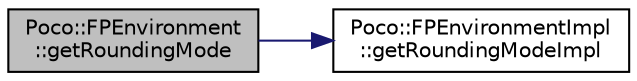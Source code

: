 digraph "Poco::FPEnvironment::getRoundingMode"
{
 // LATEX_PDF_SIZE
  edge [fontname="Helvetica",fontsize="10",labelfontname="Helvetica",labelfontsize="10"];
  node [fontname="Helvetica",fontsize="10",shape=record];
  rankdir="LR";
  Node1 [label="Poco::FPEnvironment\l::getRoundingMode",height=0.2,width=0.4,color="black", fillcolor="grey75", style="filled", fontcolor="black",tooltip="Sets the rounding mode."];
  Node1 -> Node2 [color="midnightblue",fontsize="10",style="solid",fontname="Helvetica"];
  Node2 [label="Poco::FPEnvironmentImpl\l::getRoundingModeImpl",height=0.2,width=0.4,color="black", fillcolor="white", style="filled",URL="$classPoco_1_1FPEnvironmentImpl.html#a4992119ff0813aadb1692d81ab479ce1",tooltip=" "];
}
